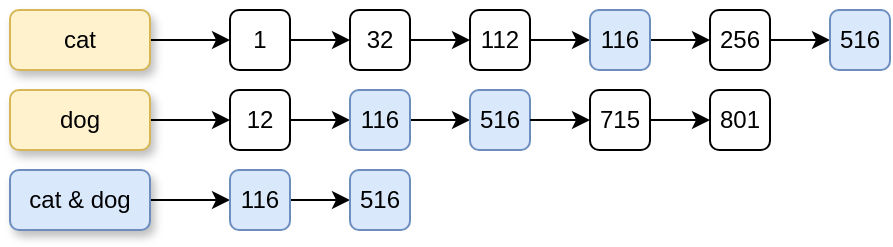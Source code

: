 <mxfile version="16.5.1" type="device"><diagram id="inAPfTIQWCwMNXisvXEW" name="Page-1"><mxGraphModel dx="964" dy="586" grid="1" gridSize="10" guides="1" tooltips="1" connect="1" arrows="1" fold="1" page="1" pageScale="1" pageWidth="850" pageHeight="1100" math="0" shadow="0"><root><mxCell id="0"/><mxCell id="1" parent="0"/><mxCell id="zLM2jxK742DBEUlWt218-1" style="edgeStyle=orthogonalEdgeStyle;rounded=0;orthogonalLoop=1;jettySize=auto;html=1;exitX=1;exitY=0.5;exitDx=0;exitDy=0;entryX=0;entryY=0.5;entryDx=0;entryDy=0;" edge="1" parent="1" source="zLM2jxK742DBEUlWt218-2" target="zLM2jxK742DBEUlWt218-4"><mxGeometry relative="1" as="geometry"/></mxCell><mxCell id="zLM2jxK742DBEUlWt218-2" value="cat" style="rounded=1;whiteSpace=wrap;html=1;fillColor=#fff2cc;strokeColor=#d6b656;shadow=1;" vertex="1" parent="1"><mxGeometry x="220" y="220" width="70" height="30" as="geometry"/></mxCell><mxCell id="zLM2jxK742DBEUlWt218-3" style="edgeStyle=orthogonalEdgeStyle;rounded=0;orthogonalLoop=1;jettySize=auto;html=1;exitX=1;exitY=0.5;exitDx=0;exitDy=0;entryX=0;entryY=0.5;entryDx=0;entryDy=0;" edge="1" parent="1" source="zLM2jxK742DBEUlWt218-4" target="zLM2jxK742DBEUlWt218-9"><mxGeometry relative="1" as="geometry"/></mxCell><mxCell id="zLM2jxK742DBEUlWt218-4" value="1" style="rounded=1;whiteSpace=wrap;html=1;" vertex="1" parent="1"><mxGeometry x="330" y="220" width="30" height="30" as="geometry"/></mxCell><mxCell id="zLM2jxK742DBEUlWt218-5" style="edgeStyle=orthogonalEdgeStyle;rounded=0;orthogonalLoop=1;jettySize=auto;html=1;exitX=1;exitY=0.5;exitDx=0;exitDy=0;entryX=0;entryY=0.5;entryDx=0;entryDy=0;" edge="1" parent="1" source="zLM2jxK742DBEUlWt218-6" target="zLM2jxK742DBEUlWt218-7"><mxGeometry relative="1" as="geometry"/></mxCell><mxCell id="zLM2jxK742DBEUlWt218-6" value="256" style="rounded=1;whiteSpace=wrap;html=1;" vertex="1" parent="1"><mxGeometry x="570" y="220" width="30" height="30" as="geometry"/></mxCell><mxCell id="zLM2jxK742DBEUlWt218-7" value="516" style="rounded=1;whiteSpace=wrap;html=1;fillColor=#dae8fc;strokeColor=#6c8ebf;" vertex="1" parent="1"><mxGeometry x="630" y="220" width="30" height="30" as="geometry"/></mxCell><mxCell id="zLM2jxK742DBEUlWt218-8" style="edgeStyle=orthogonalEdgeStyle;rounded=0;orthogonalLoop=1;jettySize=auto;html=1;exitX=1;exitY=0.5;exitDx=0;exitDy=0;entryX=0;entryY=0.5;entryDx=0;entryDy=0;" edge="1" parent="1" source="zLM2jxK742DBEUlWt218-9" target="zLM2jxK742DBEUlWt218-11"><mxGeometry relative="1" as="geometry"/></mxCell><mxCell id="zLM2jxK742DBEUlWt218-9" value="32" style="rounded=1;whiteSpace=wrap;html=1;" vertex="1" parent="1"><mxGeometry x="390" y="220" width="30" height="30" as="geometry"/></mxCell><mxCell id="zLM2jxK742DBEUlWt218-10" style="edgeStyle=orthogonalEdgeStyle;rounded=0;orthogonalLoop=1;jettySize=auto;html=1;exitX=1;exitY=0.5;exitDx=0;exitDy=0;entryX=0;entryY=0.5;entryDx=0;entryDy=0;" edge="1" parent="1" source="zLM2jxK742DBEUlWt218-11" target="zLM2jxK742DBEUlWt218-13"><mxGeometry relative="1" as="geometry"><mxPoint x="520" y="235" as="sourcePoint"/></mxGeometry></mxCell><mxCell id="zLM2jxK742DBEUlWt218-11" value="112" style="rounded=1;whiteSpace=wrap;html=1;" vertex="1" parent="1"><mxGeometry x="450" y="220" width="30" height="30" as="geometry"/></mxCell><mxCell id="zLM2jxK742DBEUlWt218-12" style="edgeStyle=orthogonalEdgeStyle;rounded=0;orthogonalLoop=1;jettySize=auto;html=1;exitX=1;exitY=0.5;exitDx=0;exitDy=0;entryX=0;entryY=0.5;entryDx=0;entryDy=0;" edge="1" parent="1" source="zLM2jxK742DBEUlWt218-13" target="zLM2jxK742DBEUlWt218-6"><mxGeometry relative="1" as="geometry"/></mxCell><mxCell id="zLM2jxK742DBEUlWt218-13" value="116" style="rounded=1;whiteSpace=wrap;html=1;fillColor=#dae8fc;strokeColor=#6c8ebf;" vertex="1" parent="1"><mxGeometry x="510" y="220" width="30" height="30" as="geometry"/></mxCell><mxCell id="zLM2jxK742DBEUlWt218-14" style="edgeStyle=orthogonalEdgeStyle;rounded=0;orthogonalLoop=1;jettySize=auto;html=1;exitX=1;exitY=0.5;exitDx=0;exitDy=0;entryX=0;entryY=0.5;entryDx=0;entryDy=0;" edge="1" parent="1" source="zLM2jxK742DBEUlWt218-15" target="zLM2jxK742DBEUlWt218-17"><mxGeometry relative="1" as="geometry"/></mxCell><mxCell id="zLM2jxK742DBEUlWt218-15" value="dog" style="rounded=1;whiteSpace=wrap;html=1;fillColor=#fff2cc;strokeColor=#d6b656;shadow=1;" vertex="1" parent="1"><mxGeometry x="220" y="260" width="70" height="30" as="geometry"/></mxCell><mxCell id="zLM2jxK742DBEUlWt218-16" style="edgeStyle=orthogonalEdgeStyle;rounded=0;orthogonalLoop=1;jettySize=auto;html=1;exitX=1;exitY=0.5;exitDx=0;exitDy=0;entryX=0;entryY=0.5;entryDx=0;entryDy=0;" edge="1" parent="1" source="zLM2jxK742DBEUlWt218-17" target="zLM2jxK742DBEUlWt218-19"><mxGeometry relative="1" as="geometry"/></mxCell><mxCell id="zLM2jxK742DBEUlWt218-17" value="12" style="rounded=1;whiteSpace=wrap;html=1;" vertex="1" parent="1"><mxGeometry x="330" y="260" width="30" height="30" as="geometry"/></mxCell><mxCell id="zLM2jxK742DBEUlWt218-18" style="edgeStyle=orthogonalEdgeStyle;rounded=0;orthogonalLoop=1;jettySize=auto;html=1;exitX=1;exitY=0.5;exitDx=0;exitDy=0;entryX=0;entryY=0.5;entryDx=0;entryDy=0;" edge="1" parent="1" source="zLM2jxK742DBEUlWt218-19" target="zLM2jxK742DBEUlWt218-20"><mxGeometry relative="1" as="geometry"/></mxCell><mxCell id="zLM2jxK742DBEUlWt218-19" value="116" style="rounded=1;whiteSpace=wrap;html=1;fillColor=#dae8fc;strokeColor=#6c8ebf;" vertex="1" parent="1"><mxGeometry x="390" y="260" width="30" height="30" as="geometry"/></mxCell><mxCell id="zLM2jxK742DBEUlWt218-20" value="516" style="rounded=1;whiteSpace=wrap;html=1;fillColor=#dae8fc;strokeColor=#6c8ebf;" vertex="1" parent="1"><mxGeometry x="450" y="260" width="30" height="30" as="geometry"/></mxCell><mxCell id="zLM2jxK742DBEUlWt218-34" value="801" style="rounded=1;whiteSpace=wrap;html=1;" vertex="1" parent="1"><mxGeometry x="570" y="260" width="30" height="30" as="geometry"/></mxCell><mxCell id="zLM2jxK742DBEUlWt218-35" style="edgeStyle=orthogonalEdgeStyle;rounded=0;orthogonalLoop=1;jettySize=auto;html=1;exitX=1;exitY=0.5;exitDx=0;exitDy=0;entryX=0;entryY=0.5;entryDx=0;entryDy=0;" edge="1" parent="1" target="zLM2jxK742DBEUlWt218-37"><mxGeometry relative="1" as="geometry"><mxPoint x="480" y="275" as="sourcePoint"/></mxGeometry></mxCell><mxCell id="zLM2jxK742DBEUlWt218-36" style="edgeStyle=orthogonalEdgeStyle;rounded=0;orthogonalLoop=1;jettySize=auto;html=1;exitX=1;exitY=0.5;exitDx=0;exitDy=0;entryX=0;entryY=0.5;entryDx=0;entryDy=0;" edge="1" parent="1" source="zLM2jxK742DBEUlWt218-37" target="zLM2jxK742DBEUlWt218-34"><mxGeometry relative="1" as="geometry"/></mxCell><mxCell id="zLM2jxK742DBEUlWt218-37" value="715" style="rounded=1;whiteSpace=wrap;html=1;" vertex="1" parent="1"><mxGeometry x="510" y="260" width="30" height="30" as="geometry"/></mxCell><mxCell id="zLM2jxK742DBEUlWt218-42" style="edgeStyle=orthogonalEdgeStyle;rounded=0;orthogonalLoop=1;jettySize=auto;html=1;exitX=1;exitY=0.5;exitDx=0;exitDy=0;entryX=0;entryY=0.5;entryDx=0;entryDy=0;" edge="1" source="zLM2jxK742DBEUlWt218-52" target="zLM2jxK742DBEUlWt218-44" parent="1"><mxGeometry relative="1" as="geometry"/></mxCell><mxCell id="zLM2jxK742DBEUlWt218-43" style="edgeStyle=orthogonalEdgeStyle;rounded=0;orthogonalLoop=1;jettySize=auto;html=1;exitX=1;exitY=0.5;exitDx=0;exitDy=0;entryX=0;entryY=0.5;entryDx=0;entryDy=0;" edge="1" source="zLM2jxK742DBEUlWt218-44" target="zLM2jxK742DBEUlWt218-46" parent="1"><mxGeometry relative="1" as="geometry"/></mxCell><mxCell id="zLM2jxK742DBEUlWt218-44" value="116" style="rounded=1;whiteSpace=wrap;html=1;fillColor=#dae8fc;strokeColor=#6c8ebf;" vertex="1" parent="1"><mxGeometry x="330" y="300" width="30" height="30" as="geometry"/></mxCell><mxCell id="zLM2jxK742DBEUlWt218-46" value="516" style="rounded=1;whiteSpace=wrap;html=1;fillColor=#dae8fc;strokeColor=#6c8ebf;" vertex="1" parent="1"><mxGeometry x="390" y="300" width="30" height="30" as="geometry"/></mxCell><mxCell id="zLM2jxK742DBEUlWt218-52" value="cat &amp;amp; dog" style="rounded=1;whiteSpace=wrap;html=1;fillColor=#dae8fc;strokeColor=#6c8ebf;shadow=1;" vertex="1" parent="1"><mxGeometry x="220" y="300" width="70" height="30" as="geometry"/></mxCell></root></mxGraphModel></diagram></mxfile>